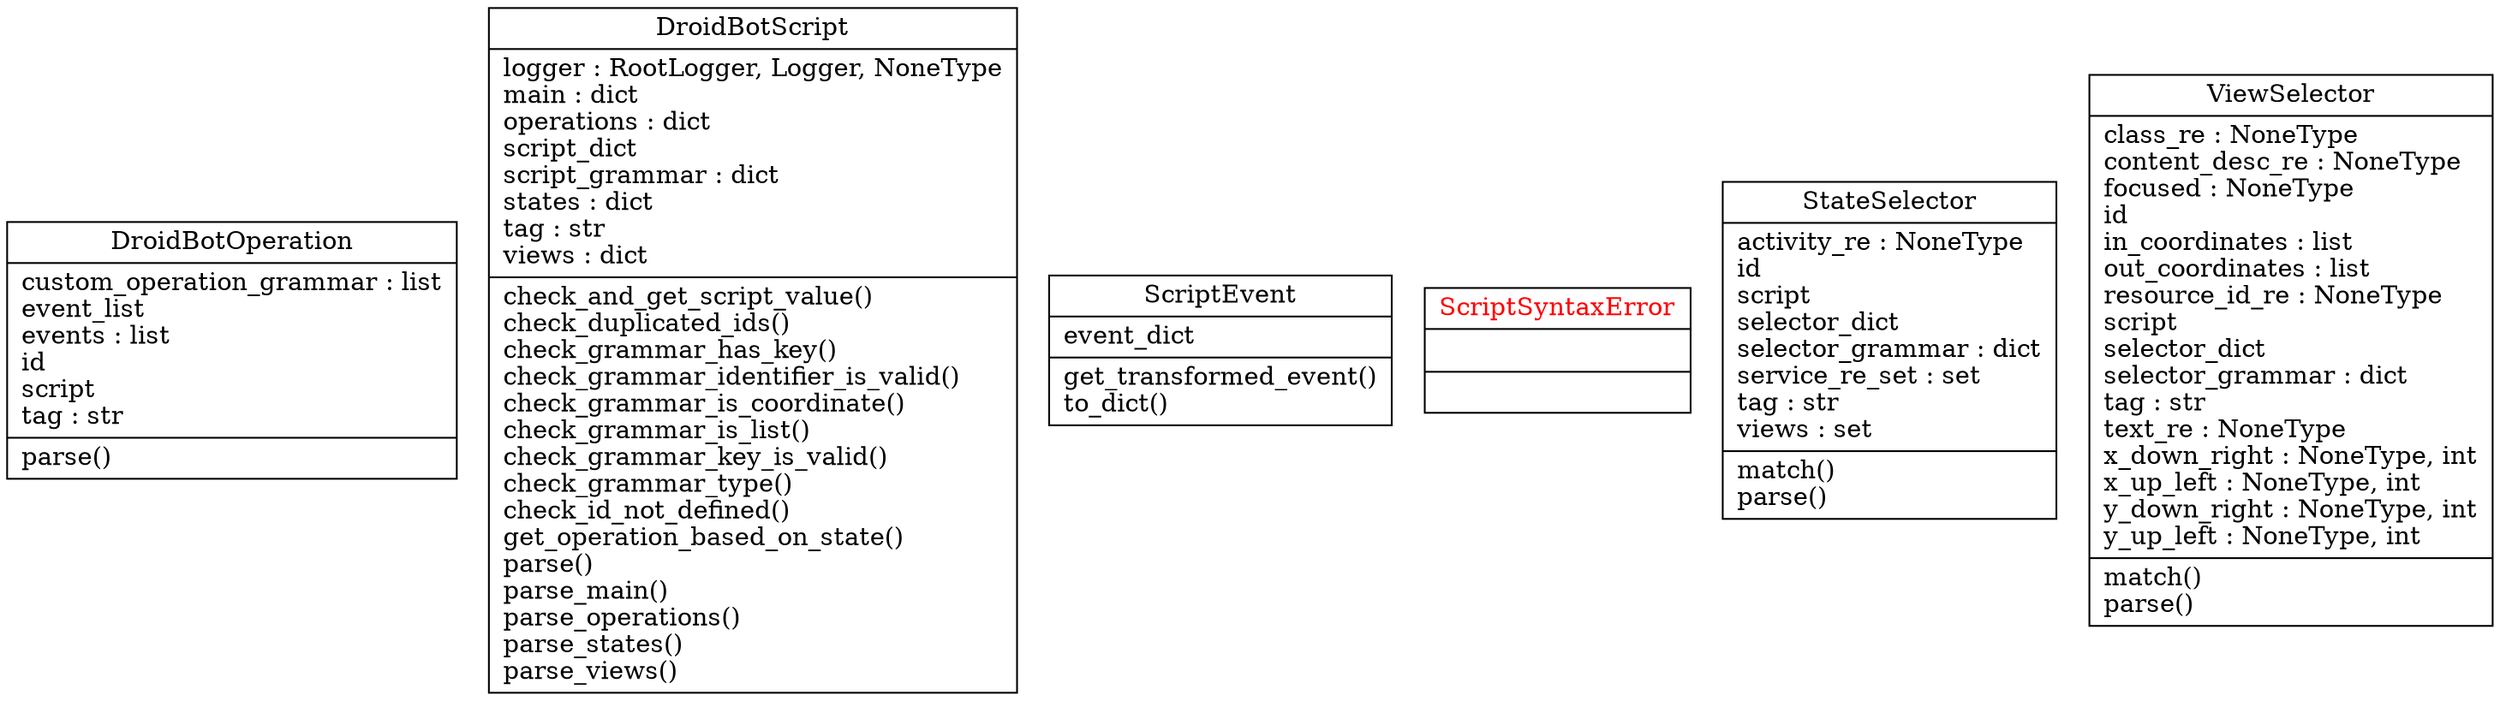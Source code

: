 digraph "classes_input_script" {
charset="utf-8"
rankdir=BT
"0" [label="{DroidBotOperation|custom_operation_grammar : list\levent_list\levents : list\lid\lscript\ltag : str\l|parse()\l}", shape="record"];
"1" [label="{DroidBotScript|logger : RootLogger, Logger, NoneType\lmain : dict\loperations : dict\lscript_dict\lscript_grammar : dict\lstates : dict\ltag : str\lviews : dict\l|check_and_get_script_value()\lcheck_duplicated_ids()\lcheck_grammar_has_key()\lcheck_grammar_identifier_is_valid()\lcheck_grammar_is_coordinate()\lcheck_grammar_is_list()\lcheck_grammar_key_is_valid()\lcheck_grammar_type()\lcheck_id_not_defined()\lget_operation_based_on_state()\lparse()\lparse_main()\lparse_operations()\lparse_states()\lparse_views()\l}", shape="record"];
"2" [label="{ScriptEvent|event_dict\l|get_transformed_event()\lto_dict()\l}", shape="record"];
"3" [fontcolor="red", label="{ScriptSyntaxError|\l|}", shape="record"];
"4" [label="{StateSelector|activity_re : NoneType\lid\lscript\lselector_dict\lselector_grammar : dict\lservice_re_set : set\ltag : str\lviews : set\l|match()\lparse()\l}", shape="record"];
"5" [label="{ViewSelector|class_re : NoneType\lcontent_desc_re : NoneType\lfocused : NoneType\lid\lin_coordinates : list\lout_coordinates : list\lresource_id_re : NoneType\lscript\lselector_dict\lselector_grammar : dict\ltag : str\ltext_re : NoneType\lx_down_right : NoneType, int\lx_up_left : NoneType, int\ly_down_right : NoneType, int\ly_up_left : NoneType, int\l|match()\lparse()\l}", shape="record"];
}
